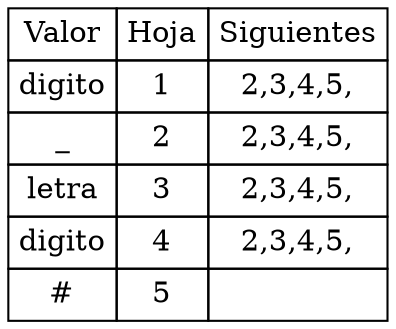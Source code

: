 digraph html { 
abc [shape=none, margin=0, label=< 
<TABLE BORDER="0" CELLBORDER="1" CELLSPACING="0" CELLPADDING="4">
<TR><TD>Valor</TD><TD>Hoja</TD><TD>Siguientes</TD></TR>
<TR>
<TD>digito</TD><TD>1</TD><TD>2,3,4,5,</TD>
</TR>
<TR>
<TD>_</TD><TD>2</TD><TD>2,3,4,5,</TD>
</TR>
<TR>
<TD>letra</TD><TD>3</TD><TD>2,3,4,5,</TD>
</TR>
<TR>
<TD>digito</TD><TD>4</TD><TD>2,3,4,5,</TD>
</TR>
<TR>
<TD>#</TD><TD>5</TD><TD></TD>
</TR>    </TABLE>>];
}
